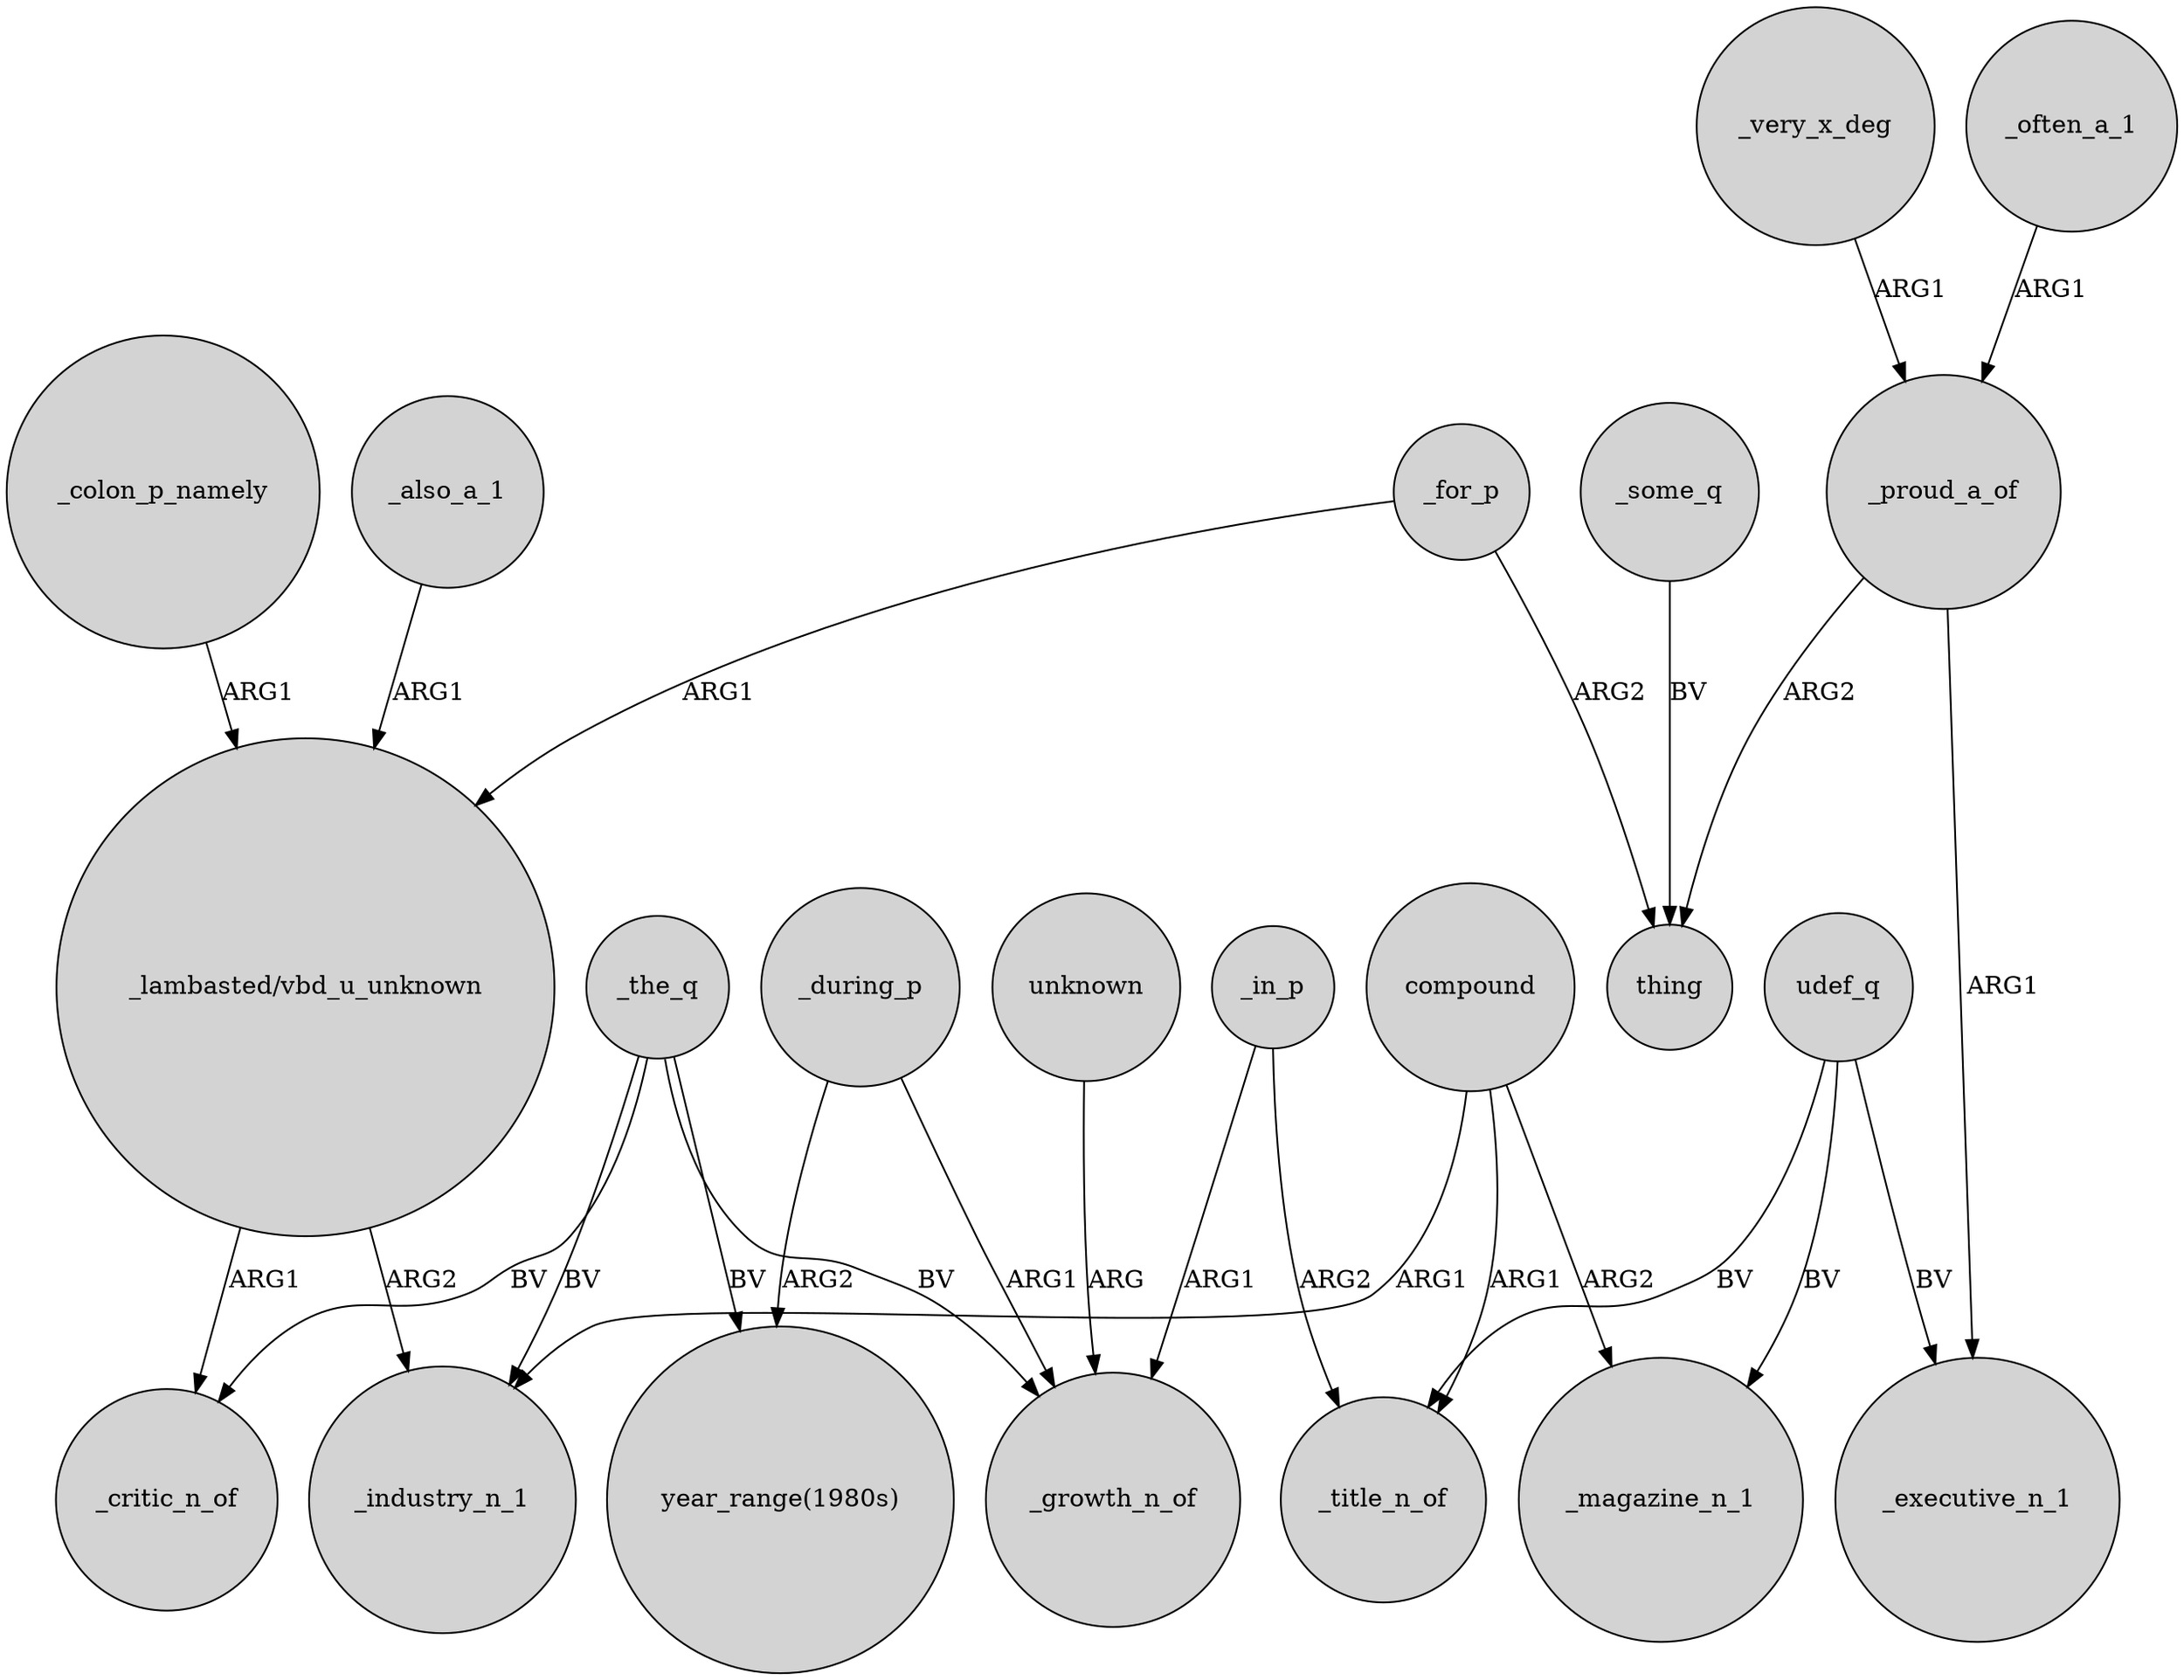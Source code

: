 digraph {
	node [shape=circle style=filled]
	"_lambasted/vbd_u_unknown" -> _critic_n_of [label=ARG1]
	_proud_a_of -> thing [label=ARG2]
	_for_p -> "_lambasted/vbd_u_unknown" [label=ARG1]
	udef_q -> _executive_n_1 [label=BV]
	_some_q -> thing [label=BV]
	_colon_p_namely -> "_lambasted/vbd_u_unknown" [label=ARG1]
	_during_p -> "year_range(1980s)" [label=ARG2]
	compound -> _industry_n_1 [label=ARG1]
	_proud_a_of -> _executive_n_1 [label=ARG1]
	_very_x_deg -> _proud_a_of [label=ARG1]
	udef_q -> _title_n_of [label=BV]
	_the_q -> _industry_n_1 [label=BV]
	_for_p -> thing [label=ARG2]
	"_lambasted/vbd_u_unknown" -> _industry_n_1 [label=ARG2]
	_often_a_1 -> _proud_a_of [label=ARG1]
	udef_q -> _magazine_n_1 [label=BV]
	_in_p -> _title_n_of [label=ARG2]
	unknown -> _growth_n_of [label=ARG]
	_also_a_1 -> "_lambasted/vbd_u_unknown" [label=ARG1]
	_during_p -> _growth_n_of [label=ARG1]
	_the_q -> _critic_n_of [label=BV]
	compound -> _magazine_n_1 [label=ARG2]
	_in_p -> _growth_n_of [label=ARG1]
	_the_q -> _growth_n_of [label=BV]
	compound -> _title_n_of [label=ARG1]
	_the_q -> "year_range(1980s)" [label=BV]
}
